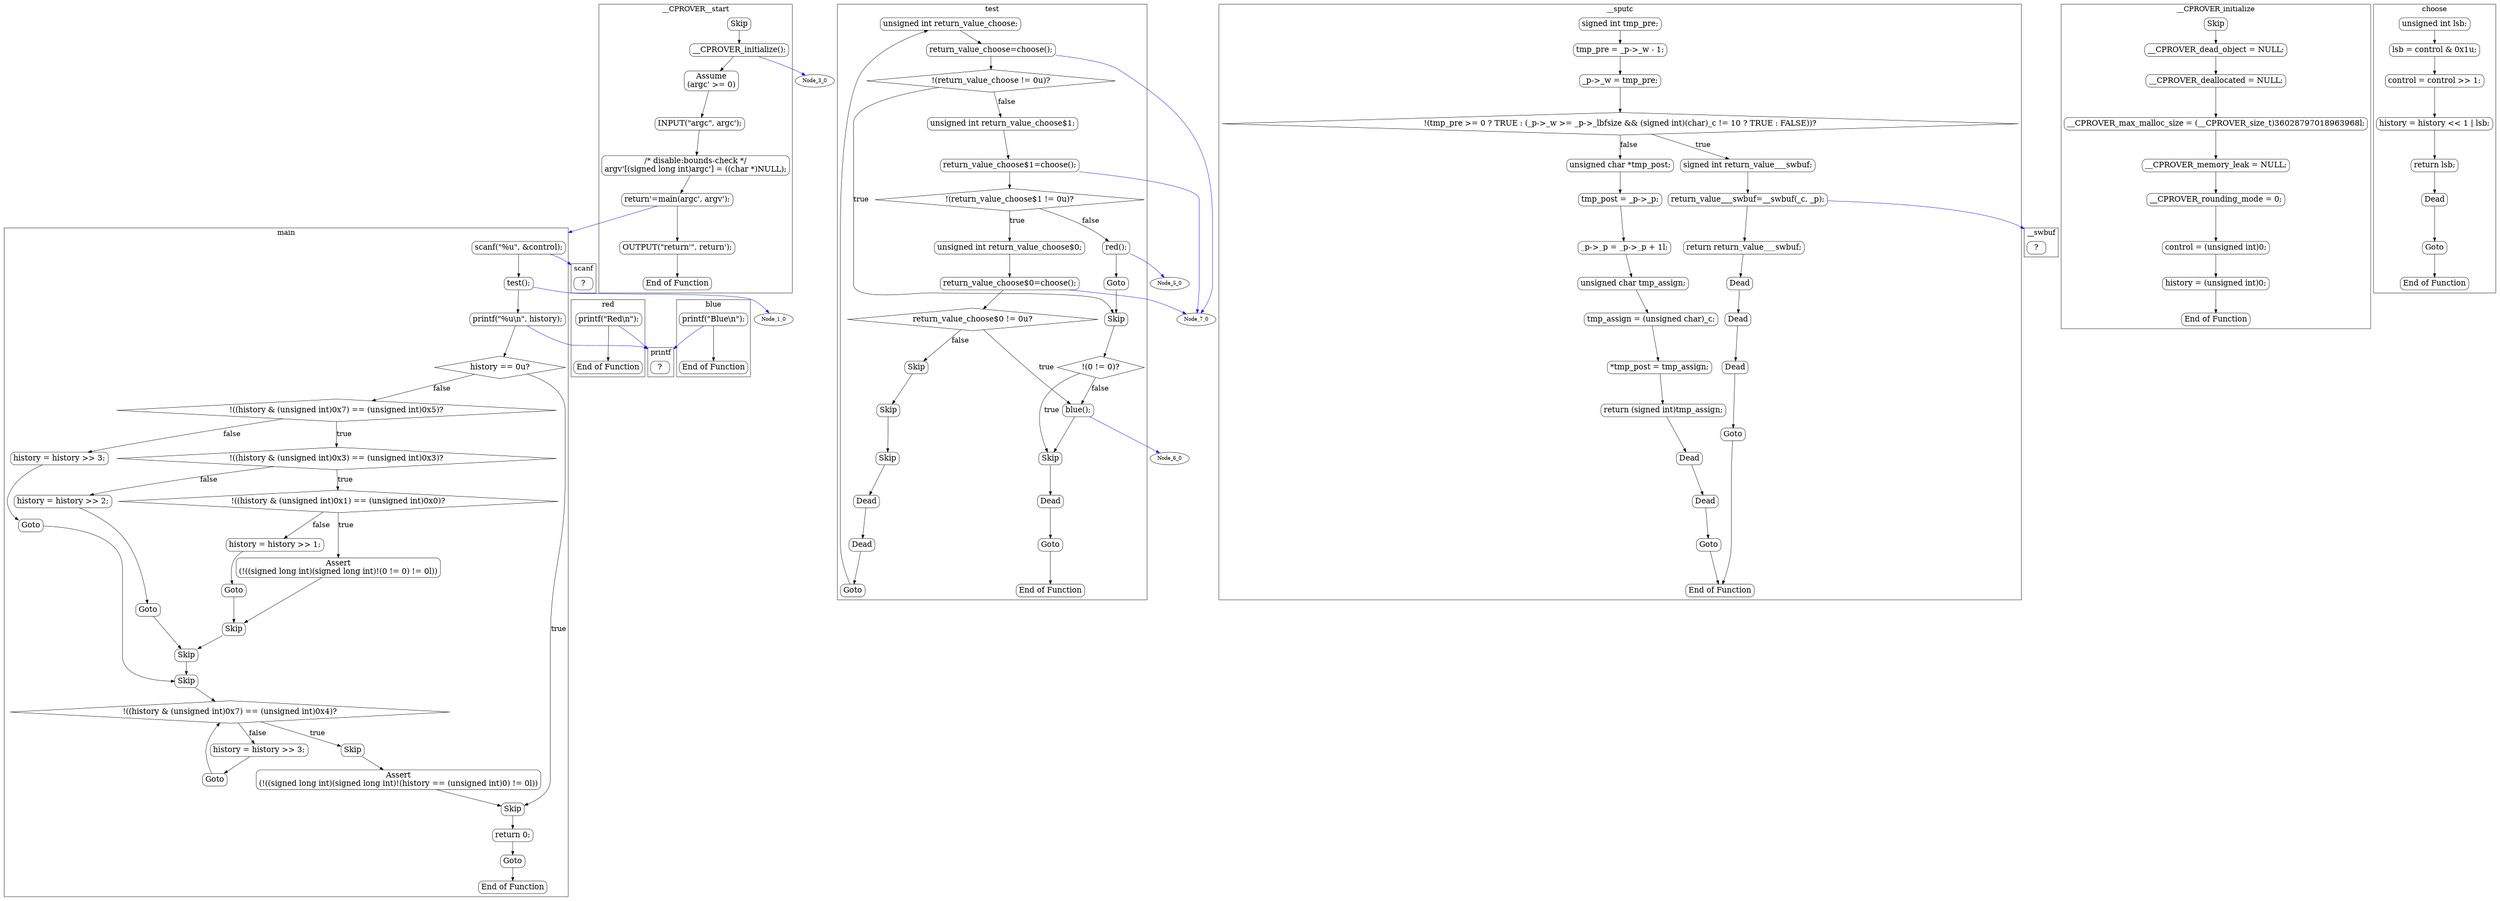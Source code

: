digraph G {
color=black;orientation=portrait;fontsize=20;compound=true;size="30,40";ratio=compress;
subgraph "cluster_main" {
label="main";
Node_0_0 [shape=Mrecord,fontsize=22,label="scanf(\"%u\", &control);"];
Node_0_0 -> Node_0_1 ;
Node_0_1 [shape=Mrecord,fontsize=22,label="test();"];
Node_0_1 -> Node_0_2 ;
Node_0_2 [shape=Mrecord,fontsize=22,label="printf(\"%u\\n\", history);"];
Node_0_2 -> Node_0_3 ;
Node_0_3 [shape=diamond,fontsize=22,label="history == 0u?"];
Node_0_3 -> Node_0_22 [fontsize=20,label="true"];
Node_0_3 -> Node_0_4 [fontsize=20,label="false"];
Node_0_22 [shape=Mrecord,fontsize=22,label="Skip"];
Node_0_22 -> Node_0_23 ;
Node_0_4 [shape=diamond,fontsize=22,label="!((history & (unsigned int)0x7) == (unsigned int)0x5)?"];
Node_0_4 -> Node_0_7 [fontsize=20,label="true"];
Node_0_4 -> Node_0_5 [fontsize=20,label="false"];
Node_0_23 [shape=Mrecord,fontsize=22,label="return 0;"];
Node_0_23 -> Node_0_24 ;
Node_0_7 [shape=diamond,fontsize=22,label="!((history & (unsigned int)0x3) == (unsigned int)0x3)?"];
Node_0_7 -> Node_0_10 [fontsize=20,label="true"];
Node_0_7 -> Node_0_8 [fontsize=20,label="false"];
Node_0_5 [shape=Mrecord,fontsize=22,label="history = history \>\> 3;"];
Node_0_5 -> Node_0_6 ;
Node_0_24 [shape=Mrecord,fontsize=22,label="Goto"];
Node_0_24 -> Node_0_25 ;
Node_0_10 [shape=diamond,fontsize=22,label="!((history & (unsigned int)0x1) == (unsigned int)0x0)?"];
Node_0_10 -> Node_0_13 [fontsize=20,label="true"];
Node_0_10 -> Node_0_11 [fontsize=20,label="false"];
Node_0_8 [shape=Mrecord,fontsize=22,label="history = history \>\> 2;"];
Node_0_8 -> Node_0_9 ;
Node_0_6 [shape=Mrecord,fontsize=22,label="Goto"];
Node_0_6 -> Node_0_16 ;
Node_0_25 [shape=Mrecord,fontsize=22,label="End of Function"];
Node_0_13 [shape=Mrecord,fontsize=22,label="Assert\n(!((signed long int)(signed long int)!(0 != 0) != 0l))"];
Node_0_13 -> Node_0_14 ;
Node_0_11 [shape=Mrecord,fontsize=22,label="history = history \>\> 1;"];
Node_0_11 -> Node_0_12 ;
Node_0_9 [shape=Mrecord,fontsize=22,label="Goto"];
Node_0_9 -> Node_0_15 ;
Node_0_16 [shape=Mrecord,fontsize=22,label="Skip"];
Node_0_16 -> Node_0_17 ;
Node_0_14 [shape=Mrecord,fontsize=22,label="Skip"];
Node_0_14 -> Node_0_15 ;
Node_0_12 [shape=Mrecord,fontsize=22,label="Goto"];
Node_0_12 -> Node_0_14 ;
Node_0_15 [shape=Mrecord,fontsize=22,label="Skip"];
Node_0_15 -> Node_0_16 ;
Node_0_17 [shape=diamond,fontsize=22,label="!((history & (unsigned int)0x7) == (unsigned int)0x4)?"];
Node_0_17 -> Node_0_20 [fontsize=20,label="true"];
Node_0_17 -> Node_0_18 [fontsize=20,label="false"];
Node_0_20 [shape=Mrecord,fontsize=22,label="Skip"];
Node_0_20 -> Node_0_21 ;
Node_0_18 [shape=Mrecord,fontsize=22,label="history = history \>\> 3;"];
Node_0_18 -> Node_0_19 ;
Node_0_21 [shape=Mrecord,fontsize=22,label="Assert\n(!((signed long int)(signed long int)!(history == (unsigned int)0) != 0l))"];
Node_0_21 -> Node_0_22 ;
Node_0_19 [shape=Mrecord,fontsize=22,label="Goto"];
Node_0_19 -> Node_0_17 ;
}
subgraph "cluster_test" {
label="test";
Node_1_26 [shape=Mrecord,fontsize=22,label="unsigned int return_value_choose;"];
Node_1_26 -> Node_1_27 ;
Node_1_27 [shape=Mrecord,fontsize=22,label="return_value_choose=choose();"];
Node_1_27 -> Node_1_28 ;
Node_1_28 [shape=diamond,fontsize=22,label="!(return_value_choose != 0u)?"];
Node_1_28 -> Node_1_44 [fontsize=20,label="true"];
Node_1_28 -> Node_1_29 [fontsize=20,label="false"];
Node_1_44 [shape=Mrecord,fontsize=22,label="Skip"];
Node_1_44 -> Node_1_45 ;
Node_1_29 [shape=Mrecord,fontsize=22,label="unsigned int return_value_choose$1;"];
Node_1_29 -> Node_1_30 ;
Node_1_45 [shape=diamond,fontsize=22,label="!(0 != 0)?"];
Node_1_45 -> Node_1_47 [fontsize=20,label="true"];
Node_1_45 -> Node_1_46 [fontsize=20,label="false"];
Node_1_30 [shape=Mrecord,fontsize=22,label="return_value_choose$1=choose();"];
Node_1_30 -> Node_1_31 ;
Node_1_47 [shape=Mrecord,fontsize=22,label="Skip"];
Node_1_47 -> Node_1_48 ;
Node_1_46 [shape=Mrecord,fontsize=22,label="blue();"];
Node_1_46 -> Node_1_47 ;
Node_1_31 [shape=diamond,fontsize=22,label="!(return_value_choose$1 != 0u)?"];
Node_1_31 -> Node_1_35 [fontsize=20,label="true"];
Node_1_31 -> Node_1_32 [fontsize=20,label="false"];
Node_1_48 [shape=Mrecord,fontsize=22,label="Dead"];
Node_1_48 -> Node_1_49 ;
Node_1_35 [shape=Mrecord,fontsize=22,label="unsigned int return_value_choose$0;"];
Node_1_35 -> Node_1_36 ;
Node_1_32 [shape=Mrecord,fontsize=22,label="red();"];
Node_1_32 -> Node_1_33 ;
Node_1_49 [shape=Mrecord,fontsize=22,label="Goto"];
Node_1_49 -> Node_1_50 ;
Node_1_36 [shape=Mrecord,fontsize=22,label="return_value_choose$0=choose();"];
Node_1_36 -> Node_1_37 ;
Node_1_33 [shape=Mrecord,fontsize=22,label="Goto"];
Node_1_33 -> Node_1_44 ;
Node_1_50 [shape=Mrecord,fontsize=22,label="End of Function"];
Node_1_37 [shape=diamond,fontsize=22,label="return_value_choose$0 != 0u?"];
Node_1_37 -> Node_1_46 [fontsize=20,label="true"];
Node_1_37 -> Node_1_38 [fontsize=20,label="false"];
Node_1_38 [shape=Mrecord,fontsize=22,label="Skip"];
Node_1_38 -> Node_1_39 ;
Node_1_39 [shape=Mrecord,fontsize=22,label="Skip"];
Node_1_39 -> Node_1_40 ;
Node_1_40 [shape=Mrecord,fontsize=22,label="Skip"];
Node_1_40 -> Node_1_41 ;
Node_1_41 [shape=Mrecord,fontsize=22,label="Dead"];
Node_1_41 -> Node_1_42 ;
Node_1_42 [shape=Mrecord,fontsize=22,label="Dead"];
Node_1_42 -> Node_1_43 ;
Node_1_43 [shape=Mrecord,fontsize=22,label="Goto"];
Node_1_43 -> Node_1_26 ;
}
subgraph "cluster___sputc" {
label="__sputc";
Node_2_51 [shape=Mrecord,fontsize=22,label="signed int tmp_pre;"];
Node_2_51 -> Node_2_52 ;
Node_2_52 [shape=Mrecord,fontsize=22,label="tmp_pre = _p-\>_w - 1;"];
Node_2_52 -> Node_2_53 ;
Node_2_53 [shape=Mrecord,fontsize=22,label="_p-\>_w = tmp_pre;"];
Node_2_53 -> Node_2_54 ;
Node_2_54 [shape=diamond,fontsize=22,label="!(tmp_pre \>= 0 ? TRUE : (_p-\>_w \>= _p-\>_lbfsize && (signed int)(char)_c != 10 ? TRUE : FALSE))?"];
Node_2_54 -> Node_2_66 [fontsize=20,label="true"];
Node_2_54 -> Node_2_55 [fontsize=20,label="false"];
Node_2_66 [shape=Mrecord,fontsize=22,label="signed int return_value___swbuf;"];
Node_2_66 -> Node_2_67 ;
Node_2_55 [shape=Mrecord,fontsize=22,label="unsigned char *tmp_post;"];
Node_2_55 -> Node_2_56 ;
Node_2_67 [shape=Mrecord,fontsize=22,label="return_value___swbuf=__swbuf(_c, _p);"];
Node_2_67 -> Node_2_68 ;
Node_2_56 [shape=Mrecord,fontsize=22,label="tmp_post = _p-\>_p;"];
Node_2_56 -> Node_2_57 ;
Node_2_68 [shape=Mrecord,fontsize=22,label="return return_value___swbuf;"];
Node_2_68 -> Node_2_69 ;
Node_2_57 [shape=Mrecord,fontsize=22,label="_p-\>_p = _p-\>_p + 1l;"];
Node_2_57 -> Node_2_58 ;
Node_2_69 [shape=Mrecord,fontsize=22,label="Dead"];
Node_2_69 -> Node_2_70 ;
Node_2_58 [shape=Mrecord,fontsize=22,label="unsigned char tmp_assign;"];
Node_2_58 -> Node_2_59 ;
Node_2_70 [shape=Mrecord,fontsize=22,label="Dead"];
Node_2_70 -> Node_2_71 ;
Node_2_59 [shape=Mrecord,fontsize=22,label="tmp_assign = (unsigned char)_c;"];
Node_2_59 -> Node_2_60 ;
Node_2_71 [shape=Mrecord,fontsize=22,label="Dead"];
Node_2_71 -> Node_2_72 ;
Node_2_60 [shape=Mrecord,fontsize=22,label="*tmp_post = tmp_assign;"];
Node_2_60 -> Node_2_61 ;
Node_2_72 [shape=Mrecord,fontsize=22,label="Goto"];
Node_2_72 -> Node_2_79 ;
Node_2_61 [shape=Mrecord,fontsize=22,label="return (signed int)tmp_assign;"];
Node_2_61 -> Node_2_62 ;
Node_2_79 [shape=Mrecord,fontsize=22,label="End of Function"];
Node_2_62 [shape=Mrecord,fontsize=22,label="Dead"];
Node_2_62 -> Node_2_63 ;
Node_2_63 [shape=Mrecord,fontsize=22,label="Dead"];
Node_2_63 -> Node_2_64 ;
Node_2_64 [shape=Mrecord,fontsize=22,label="Goto"];
Node_2_64 -> Node_2_79 ;
}
subgraph "cluster___CPROVER_initialize" {
label="__CPROVER_initialize";
Node_3_80 [shape=Mrecord,fontsize=22,label="Skip"];
Node_3_80 -> Node_3_81 ;
Node_3_81 [shape=Mrecord,fontsize=22,label="__CPROVER_dead_object = NULL;"];
Node_3_81 -> Node_3_82 ;
Node_3_82 [shape=Mrecord,fontsize=22,label="__CPROVER_deallocated = NULL;"];
Node_3_82 -> Node_3_83 ;
Node_3_83 [shape=Mrecord,fontsize=22,label="__CPROVER_max_malloc_size = (__CPROVER_size_t)36028797018963968l;"];
Node_3_83 -> Node_3_84 ;
Node_3_84 [shape=Mrecord,fontsize=22,label="__CPROVER_memory_leak = NULL;"];
Node_3_84 -> Node_3_85 ;
Node_3_85 [shape=Mrecord,fontsize=22,label="__CPROVER_rounding_mode = 0;"];
Node_3_85 -> Node_3_86 ;
Node_3_86 [shape=Mrecord,fontsize=22,label="control = (unsigned int)0;"];
Node_3_86 -> Node_3_87 ;
Node_3_87 [shape=Mrecord,fontsize=22,label="history = (unsigned int)0;"];
Node_3_87 -> Node_3_88 ;
Node_3_88 [shape=Mrecord,fontsize=22,label="End of Function"];
}
subgraph "cluster___CPROVER__start" {
label="__CPROVER__start";
Node_4_89 [shape=Mrecord,fontsize=22,label="Skip"];
Node_4_89 -> Node_4_90 ;
Node_4_90 [shape=Mrecord,fontsize=22,label="__CPROVER_initialize();"];
Node_4_90 -> Node_4_91 ;
Node_4_91 [shape=Mrecord,fontsize=22,label="Assume\n(argc' \>= 0)"];
Node_4_91 -> Node_4_92 ;
Node_4_92 [shape=Mrecord,fontsize=22,label="INPUT(\"argc\", argc');"];
Node_4_92 -> Node_4_93 ;
Node_4_93 [shape=Mrecord,fontsize=22,label="/* disable:bounds-check */\nargv'[(signed long int)argc'] = ((char *)NULL);"];
Node_4_93 -> Node_4_94 ;
Node_4_94 [shape=Mrecord,fontsize=22,label="return'=main(argc', argv');"];
Node_4_94 -> Node_4_95 ;
Node_4_95 [shape=Mrecord,fontsize=22,label="OUTPUT(\"return'\", return');"];
Node_4_95 -> Node_4_96 ;
Node_4_96 [shape=Mrecord,fontsize=22,label="End of Function"];
}
subgraph "cluster_red" {
label="red";
Node_5_97 [shape=Mrecord,fontsize=22,label="printf(\"Red\\n\");"];
Node_5_97 -> Node_5_98 ;
Node_5_98 [shape=Mrecord,fontsize=22,label="End of Function"];
}
subgraph "cluster_blue" {
label="blue";
Node_6_99 [shape=Mrecord,fontsize=22,label="printf(\"Blue\\n\");"];
Node_6_99 -> Node_6_100 ;
Node_6_100 [shape=Mrecord,fontsize=22,label="End of Function"];
}
subgraph "cluster_choose" {
label="choose";
Node_7_101 [shape=Mrecord,fontsize=22,label="unsigned int lsb;"];
Node_7_101 -> Node_7_102 ;
Node_7_102 [shape=Mrecord,fontsize=22,label="lsb = control & 0x1u;"];
Node_7_102 -> Node_7_103 ;
Node_7_103 [shape=Mrecord,fontsize=22,label="control = control \>\> 1;"];
Node_7_103 -> Node_7_104 ;
Node_7_104 [shape=Mrecord,fontsize=22,label="history = history \<\< 1 \| lsb;"];
Node_7_104 -> Node_7_105 ;
Node_7_105 [shape=Mrecord,fontsize=22,label="return lsb;"];
Node_7_105 -> Node_7_106 ;
Node_7_106 [shape=Mrecord,fontsize=22,label="Dead"];
Node_7_106 -> Node_7_107 ;
Node_7_107 [shape=Mrecord,fontsize=22,label="Goto"];
Node_7_107 -> Node_7_108 ;
Node_7_108 [shape=Mrecord,fontsize=22,label="End of Function"];
}
subgraph "cluster_scanf" {
rank=sink;
label="scanf";
Node_8_0 [shape=Mrecord,fontsize=22,label="?"];
}
Node_0_0 -> Node_8_0 [lhead="cluster_scanf",color=blue];
Node_0_1 -> Node_1_0 [lhead="cluster_test",color=blue];
subgraph "cluster_printf" {
rank=sink;
label="printf";
Node_9_0 [shape=Mrecord,fontsize=22,label="?"];
}
Node_0_2 -> Node_9_0 [lhead="cluster_printf",color=blue];
Node_1_27 -> Node_7_0 [lhead="cluster_choose",color=blue];
Node_1_30 -> Node_7_0 [lhead="cluster_choose",color=blue];
Node_1_46 -> Node_6_0 [lhead="cluster_blue",color=blue];
Node_1_32 -> Node_5_0 [lhead="cluster_red",color=blue];
Node_1_36 -> Node_7_0 [lhead="cluster_choose",color=blue];
subgraph "cluster___swbuf" {
rank=sink;
label="__swbuf";
Node_10_0 [shape=Mrecord,fontsize=22,label="?"];
}
Node_2_67 -> Node_10_0 [lhead="cluster___swbuf",color=blue];
Node_4_90 -> Node_3_0 [lhead="cluster___CPROVER_initialize",color=blue];
Node_4_94 -> Node_0_0 [lhead="cluster_main",color=blue];
Node_5_97 -> Node_9_0 [lhead="cluster_printf",color=blue];
Node_6_99 -> Node_9_0 [lhead="cluster_printf",color=blue];
}
